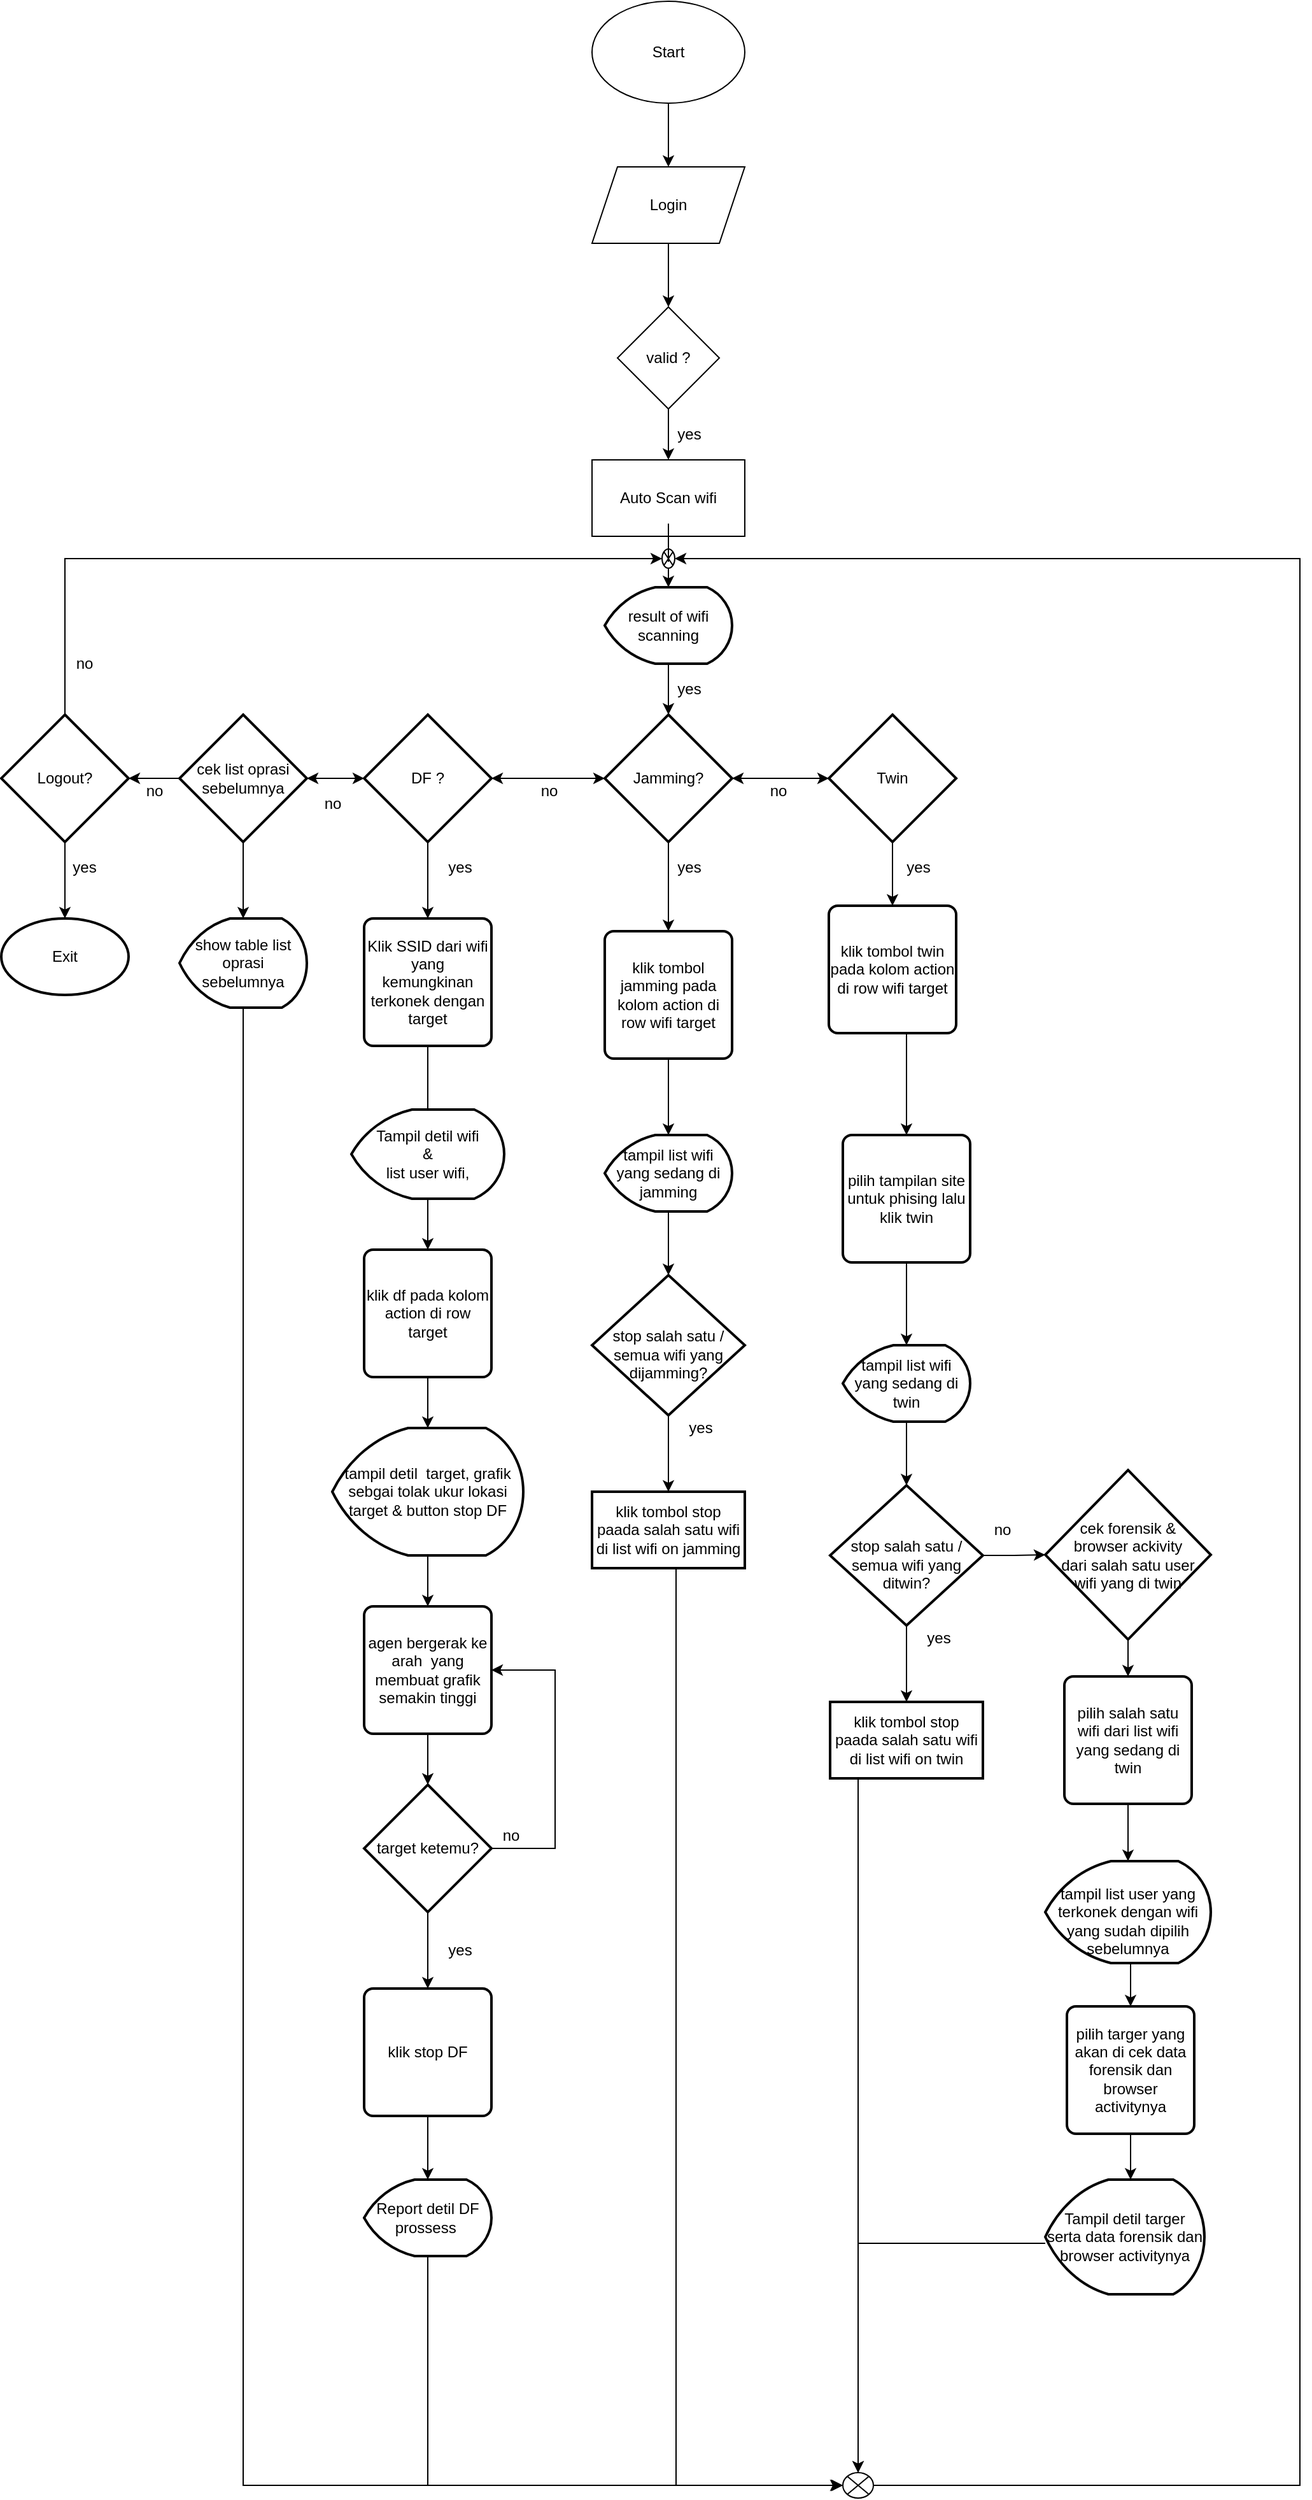 <mxfile version="15.7.0" type="github">
  <diagram id="C5RBs43oDa-KdzZeNtuy" name="Page-1">
    <mxGraphModel dx="4500" dy="1860" grid="1" gridSize="10" guides="1" tooltips="1" connect="1" arrows="1" fold="1" page="1" pageScale="1" pageWidth="827" pageHeight="1169" math="0" shadow="0">
      <root>
        <mxCell id="WIyWlLk6GJQsqaUBKTNV-0" />
        <mxCell id="WIyWlLk6GJQsqaUBKTNV-1" parent="WIyWlLk6GJQsqaUBKTNV-0" />
        <mxCell id="4o3yA48tjIdpUD1kdbq8-2" style="edgeStyle=orthogonalEdgeStyle;rounded=0;orthogonalLoop=1;jettySize=auto;html=1;entryX=0.5;entryY=0;entryDx=0;entryDy=0;" edge="1" parent="WIyWlLk6GJQsqaUBKTNV-1" source="4o3yA48tjIdpUD1kdbq8-0" target="4o3yA48tjIdpUD1kdbq8-1">
          <mxGeometry relative="1" as="geometry" />
        </mxCell>
        <mxCell id="4o3yA48tjIdpUD1kdbq8-0" value="Start" style="ellipse;whiteSpace=wrap;html=1;" vertex="1" parent="WIyWlLk6GJQsqaUBKTNV-1">
          <mxGeometry x="354" y="80" width="120" height="80" as="geometry" />
        </mxCell>
        <mxCell id="4o3yA48tjIdpUD1kdbq8-4" style="edgeStyle=orthogonalEdgeStyle;rounded=0;orthogonalLoop=1;jettySize=auto;html=1;entryX=0.5;entryY=0;entryDx=0;entryDy=0;" edge="1" parent="WIyWlLk6GJQsqaUBKTNV-1" source="4o3yA48tjIdpUD1kdbq8-1" target="4o3yA48tjIdpUD1kdbq8-3">
          <mxGeometry relative="1" as="geometry" />
        </mxCell>
        <mxCell id="4o3yA48tjIdpUD1kdbq8-1" value="Login" style="shape=parallelogram;perimeter=parallelogramPerimeter;whiteSpace=wrap;html=1;fixedSize=1;" vertex="1" parent="WIyWlLk6GJQsqaUBKTNV-1">
          <mxGeometry x="354" y="210" width="120" height="60" as="geometry" />
        </mxCell>
        <mxCell id="4o3yA48tjIdpUD1kdbq8-6" style="edgeStyle=orthogonalEdgeStyle;rounded=0;orthogonalLoop=1;jettySize=auto;html=1;entryX=0.5;entryY=0;entryDx=0;entryDy=0;" edge="1" parent="WIyWlLk6GJQsqaUBKTNV-1" source="4o3yA48tjIdpUD1kdbq8-3" target="4o3yA48tjIdpUD1kdbq8-5">
          <mxGeometry relative="1" as="geometry" />
        </mxCell>
        <mxCell id="4o3yA48tjIdpUD1kdbq8-3" value="valid ?" style="rhombus;whiteSpace=wrap;html=1;" vertex="1" parent="WIyWlLk6GJQsqaUBKTNV-1">
          <mxGeometry x="374" y="320" width="80" height="80" as="geometry" />
        </mxCell>
        <mxCell id="4o3yA48tjIdpUD1kdbq8-8" style="edgeStyle=orthogonalEdgeStyle;rounded=0;orthogonalLoop=1;jettySize=auto;html=1;startArrow=none;" edge="1" parent="WIyWlLk6GJQsqaUBKTNV-1" source="4o3yA48tjIdpUD1kdbq8-55" target="4o3yA48tjIdpUD1kdbq8-7">
          <mxGeometry relative="1" as="geometry" />
        </mxCell>
        <mxCell id="4o3yA48tjIdpUD1kdbq8-5" value="Auto Scan wifi" style="rounded=0;whiteSpace=wrap;html=1;" vertex="1" parent="WIyWlLk6GJQsqaUBKTNV-1">
          <mxGeometry x="354" y="440" width="120" height="60" as="geometry" />
        </mxCell>
        <mxCell id="4o3yA48tjIdpUD1kdbq8-13" style="edgeStyle=orthogonalEdgeStyle;rounded=0;orthogonalLoop=1;jettySize=auto;html=1;entryX=0.5;entryY=0;entryDx=0;entryDy=0;entryPerimeter=0;" edge="1" parent="WIyWlLk6GJQsqaUBKTNV-1" source="4o3yA48tjIdpUD1kdbq8-7" target="4o3yA48tjIdpUD1kdbq8-10">
          <mxGeometry relative="1" as="geometry" />
        </mxCell>
        <mxCell id="4o3yA48tjIdpUD1kdbq8-7" value="result of wifi scanning" style="strokeWidth=2;html=1;shape=mxgraph.flowchart.display;whiteSpace=wrap;" vertex="1" parent="WIyWlLk6GJQsqaUBKTNV-1">
          <mxGeometry x="364" y="540" width="100" height="60" as="geometry" />
        </mxCell>
        <mxCell id="4o3yA48tjIdpUD1kdbq8-9" value="yes" style="text;html=1;align=center;verticalAlign=middle;resizable=0;points=[];autosize=1;strokeColor=none;fillColor=none;" vertex="1" parent="WIyWlLk6GJQsqaUBKTNV-1">
          <mxGeometry x="415" y="410" width="30" height="20" as="geometry" />
        </mxCell>
        <mxCell id="4o3yA48tjIdpUD1kdbq8-15" style="edgeStyle=orthogonalEdgeStyle;rounded=0;orthogonalLoop=1;jettySize=auto;html=1;exitX=1;exitY=0.5;exitDx=0;exitDy=0;exitPerimeter=0;" edge="1" parent="WIyWlLk6GJQsqaUBKTNV-1" source="4o3yA48tjIdpUD1kdbq8-10" target="4o3yA48tjIdpUD1kdbq8-11">
          <mxGeometry relative="1" as="geometry" />
        </mxCell>
        <mxCell id="4o3yA48tjIdpUD1kdbq8-17" style="edgeStyle=orthogonalEdgeStyle;rounded=0;orthogonalLoop=1;jettySize=auto;html=1;exitX=0;exitY=0.5;exitDx=0;exitDy=0;exitPerimeter=0;entryX=1;entryY=0.5;entryDx=0;entryDy=0;entryPerimeter=0;" edge="1" parent="WIyWlLk6GJQsqaUBKTNV-1" source="4o3yA48tjIdpUD1kdbq8-10" target="4o3yA48tjIdpUD1kdbq8-12">
          <mxGeometry relative="1" as="geometry" />
        </mxCell>
        <mxCell id="4o3yA48tjIdpUD1kdbq8-20" style="edgeStyle=elbowEdgeStyle;rounded=0;orthogonalLoop=1;jettySize=auto;html=1;entryX=0.5;entryY=0;entryDx=0;entryDy=0;exitX=0.5;exitY=1;exitDx=0;exitDy=0;exitPerimeter=0;elbow=vertical;" edge="1" parent="WIyWlLk6GJQsqaUBKTNV-1" source="4o3yA48tjIdpUD1kdbq8-10" target="4o3yA48tjIdpUD1kdbq8-19">
          <mxGeometry relative="1" as="geometry" />
        </mxCell>
        <mxCell id="4o3yA48tjIdpUD1kdbq8-10" value="Jamming?" style="strokeWidth=2;html=1;shape=mxgraph.flowchart.decision;whiteSpace=wrap;" vertex="1" parent="WIyWlLk6GJQsqaUBKTNV-1">
          <mxGeometry x="364" y="640" width="100" height="100" as="geometry" />
        </mxCell>
        <mxCell id="4o3yA48tjIdpUD1kdbq8-24" style="edgeStyle=orthogonalEdgeStyle;rounded=0;orthogonalLoop=1;jettySize=auto;html=1;entryX=1;entryY=0.5;entryDx=0;entryDy=0;entryPerimeter=0;" edge="1" parent="WIyWlLk6GJQsqaUBKTNV-1" source="4o3yA48tjIdpUD1kdbq8-11" target="4o3yA48tjIdpUD1kdbq8-10">
          <mxGeometry relative="1" as="geometry" />
        </mxCell>
        <mxCell id="4o3yA48tjIdpUD1kdbq8-62" style="edgeStyle=elbowEdgeStyle;rounded=0;orthogonalLoop=1;jettySize=auto;html=1;entryX=0.5;entryY=0;entryDx=0;entryDy=0;" edge="1" parent="WIyWlLk6GJQsqaUBKTNV-1" source="4o3yA48tjIdpUD1kdbq8-11" target="4o3yA48tjIdpUD1kdbq8-61">
          <mxGeometry relative="1" as="geometry" />
        </mxCell>
        <mxCell id="4o3yA48tjIdpUD1kdbq8-11" value="Twin" style="strokeWidth=2;html=1;shape=mxgraph.flowchart.decision;whiteSpace=wrap;" vertex="1" parent="WIyWlLk6GJQsqaUBKTNV-1">
          <mxGeometry x="540" y="640" width="100" height="100" as="geometry" />
        </mxCell>
        <mxCell id="4o3yA48tjIdpUD1kdbq8-26" style="edgeStyle=orthogonalEdgeStyle;rounded=0;orthogonalLoop=1;jettySize=auto;html=1;entryX=0;entryY=0.5;entryDx=0;entryDy=0;entryPerimeter=0;" edge="1" parent="WIyWlLk6GJQsqaUBKTNV-1" source="4o3yA48tjIdpUD1kdbq8-12" target="4o3yA48tjIdpUD1kdbq8-10">
          <mxGeometry relative="1" as="geometry" />
        </mxCell>
        <mxCell id="4o3yA48tjIdpUD1kdbq8-77" style="edgeStyle=elbowEdgeStyle;rounded=0;orthogonalLoop=1;jettySize=auto;html=1;entryX=0.5;entryY=0;entryDx=0;entryDy=0;" edge="1" parent="WIyWlLk6GJQsqaUBKTNV-1" source="4o3yA48tjIdpUD1kdbq8-12" target="4o3yA48tjIdpUD1kdbq8-27">
          <mxGeometry relative="1" as="geometry" />
        </mxCell>
        <mxCell id="4o3yA48tjIdpUD1kdbq8-112" style="edgeStyle=elbowEdgeStyle;rounded=0;orthogonalLoop=1;jettySize=auto;elbow=vertical;html=1;" edge="1" parent="WIyWlLk6GJQsqaUBKTNV-1" source="4o3yA48tjIdpUD1kdbq8-12" target="4o3yA48tjIdpUD1kdbq8-111">
          <mxGeometry relative="1" as="geometry" />
        </mxCell>
        <mxCell id="4o3yA48tjIdpUD1kdbq8-12" value="DF ?" style="strokeWidth=2;html=1;shape=mxgraph.flowchart.decision;whiteSpace=wrap;" vertex="1" parent="WIyWlLk6GJQsqaUBKTNV-1">
          <mxGeometry x="175" y="640" width="100" height="100" as="geometry" />
        </mxCell>
        <mxCell id="4o3yA48tjIdpUD1kdbq8-14" value="yes" style="text;html=1;align=center;verticalAlign=middle;resizable=0;points=[];autosize=1;strokeColor=none;fillColor=none;" vertex="1" parent="WIyWlLk6GJQsqaUBKTNV-1">
          <mxGeometry x="415" y="610" width="30" height="20" as="geometry" />
        </mxCell>
        <mxCell id="4o3yA48tjIdpUD1kdbq8-16" value="no" style="text;html=1;align=center;verticalAlign=middle;resizable=0;points=[];autosize=1;strokeColor=none;fillColor=none;" vertex="1" parent="WIyWlLk6GJQsqaUBKTNV-1">
          <mxGeometry x="485" y="690" width="30" height="20" as="geometry" />
        </mxCell>
        <mxCell id="4o3yA48tjIdpUD1kdbq8-18" value="no" style="text;html=1;align=center;verticalAlign=middle;resizable=0;points=[];autosize=1;strokeColor=none;fillColor=none;" vertex="1" parent="WIyWlLk6GJQsqaUBKTNV-1">
          <mxGeometry x="305" y="690" width="30" height="20" as="geometry" />
        </mxCell>
        <mxCell id="4o3yA48tjIdpUD1kdbq8-46" style="edgeStyle=elbowEdgeStyle;rounded=0;orthogonalLoop=1;jettySize=auto;elbow=vertical;html=1;entryX=0.5;entryY=0;entryDx=0;entryDy=0;entryPerimeter=0;" edge="1" parent="WIyWlLk6GJQsqaUBKTNV-1" source="4o3yA48tjIdpUD1kdbq8-19" target="4o3yA48tjIdpUD1kdbq8-47">
          <mxGeometry relative="1" as="geometry">
            <mxPoint x="414" y="960" as="targetPoint" />
          </mxGeometry>
        </mxCell>
        <mxCell id="4o3yA48tjIdpUD1kdbq8-19" value="klik tombol jamming pada kolom action di row wifi target" style="rounded=1;whiteSpace=wrap;html=1;absoluteArcSize=1;arcSize=14;strokeWidth=2;" vertex="1" parent="WIyWlLk6GJQsqaUBKTNV-1">
          <mxGeometry x="364" y="810" width="100" height="100" as="geometry" />
        </mxCell>
        <mxCell id="4o3yA48tjIdpUD1kdbq8-21" value="yes" style="text;html=1;align=center;verticalAlign=middle;resizable=0;points=[];autosize=1;strokeColor=none;fillColor=none;" vertex="1" parent="WIyWlLk6GJQsqaUBKTNV-1">
          <mxGeometry x="415" y="750" width="30" height="20" as="geometry" />
        </mxCell>
        <mxCell id="4o3yA48tjIdpUD1kdbq8-31" style="edgeStyle=orthogonalEdgeStyle;rounded=0;orthogonalLoop=1;jettySize=auto;html=1;entryX=0.5;entryY=0.143;entryDx=0;entryDy=0;entryPerimeter=0;" edge="1" parent="WIyWlLk6GJQsqaUBKTNV-1" source="4o3yA48tjIdpUD1kdbq8-27" target="4o3yA48tjIdpUD1kdbq8-30">
          <mxGeometry relative="1" as="geometry" />
        </mxCell>
        <mxCell id="4o3yA48tjIdpUD1kdbq8-27" value="Klik SSID dari wifi&lt;br&gt;yang kemungkinan terkonek dengan target" style="rounded=1;whiteSpace=wrap;html=1;absoluteArcSize=1;arcSize=14;strokeWidth=2;" vertex="1" parent="WIyWlLk6GJQsqaUBKTNV-1">
          <mxGeometry x="175" y="800" width="100" height="100" as="geometry" />
        </mxCell>
        <mxCell id="4o3yA48tjIdpUD1kdbq8-29" value="yes" style="text;html=1;align=center;verticalAlign=middle;resizable=0;points=[];autosize=1;strokeColor=none;fillColor=none;" vertex="1" parent="WIyWlLk6GJQsqaUBKTNV-1">
          <mxGeometry x="235" y="750" width="30" height="20" as="geometry" />
        </mxCell>
        <mxCell id="4o3yA48tjIdpUD1kdbq8-33" style="edgeStyle=orthogonalEdgeStyle;rounded=0;orthogonalLoop=1;jettySize=auto;html=1;entryX=0.5;entryY=0;entryDx=0;entryDy=0;" edge="1" parent="WIyWlLk6GJQsqaUBKTNV-1" source="4o3yA48tjIdpUD1kdbq8-30" target="4o3yA48tjIdpUD1kdbq8-32">
          <mxGeometry relative="1" as="geometry" />
        </mxCell>
        <mxCell id="4o3yA48tjIdpUD1kdbq8-30" value="Tampil detil wifi&lt;br&gt;&amp;amp;&lt;br&gt;list user wifi," style="strokeWidth=2;html=1;shape=mxgraph.flowchart.display;whiteSpace=wrap;" vertex="1" parent="WIyWlLk6GJQsqaUBKTNV-1">
          <mxGeometry x="165" y="950" width="120" height="70" as="geometry" />
        </mxCell>
        <mxCell id="4o3yA48tjIdpUD1kdbq8-35" style="edgeStyle=orthogonalEdgeStyle;rounded=0;orthogonalLoop=1;jettySize=auto;html=1;entryX=0.5;entryY=0;entryDx=0;entryDy=0;entryPerimeter=0;" edge="1" parent="WIyWlLk6GJQsqaUBKTNV-1" source="4o3yA48tjIdpUD1kdbq8-32" target="4o3yA48tjIdpUD1kdbq8-34">
          <mxGeometry relative="1" as="geometry" />
        </mxCell>
        <mxCell id="4o3yA48tjIdpUD1kdbq8-32" value="klik df pada kolom action di row target" style="rounded=1;whiteSpace=wrap;html=1;absoluteArcSize=1;arcSize=14;strokeWidth=2;" vertex="1" parent="WIyWlLk6GJQsqaUBKTNV-1">
          <mxGeometry x="175" y="1060" width="100" height="100" as="geometry" />
        </mxCell>
        <mxCell id="4o3yA48tjIdpUD1kdbq8-37" style="edgeStyle=orthogonalEdgeStyle;rounded=0;orthogonalLoop=1;jettySize=auto;html=1;entryX=0.5;entryY=0;entryDx=0;entryDy=0;" edge="1" parent="WIyWlLk6GJQsqaUBKTNV-1" source="4o3yA48tjIdpUD1kdbq8-34" target="4o3yA48tjIdpUD1kdbq8-36">
          <mxGeometry relative="1" as="geometry" />
        </mxCell>
        <mxCell id="4o3yA48tjIdpUD1kdbq8-34" value="tampil detil&amp;nbsp; target, grafik sebgai tolak ukur lokasi target &amp;amp; button stop DF" style="strokeWidth=2;html=1;shape=mxgraph.flowchart.display;whiteSpace=wrap;" vertex="1" parent="WIyWlLk6GJQsqaUBKTNV-1">
          <mxGeometry x="150" y="1200" width="150" height="100" as="geometry" />
        </mxCell>
        <mxCell id="4o3yA48tjIdpUD1kdbq8-40" value="" style="edgeStyle=orthogonalEdgeStyle;rounded=0;orthogonalLoop=1;jettySize=auto;html=1;" edge="1" parent="WIyWlLk6GJQsqaUBKTNV-1" source="4o3yA48tjIdpUD1kdbq8-36" target="4o3yA48tjIdpUD1kdbq8-38">
          <mxGeometry relative="1" as="geometry" />
        </mxCell>
        <mxCell id="4o3yA48tjIdpUD1kdbq8-36" value="agen bergerak ke arah&amp;nbsp; yang membuat grafik semakin tinggi" style="rounded=1;whiteSpace=wrap;html=1;absoluteArcSize=1;arcSize=14;strokeWidth=2;" vertex="1" parent="WIyWlLk6GJQsqaUBKTNV-1">
          <mxGeometry x="175" y="1340" width="100" height="100" as="geometry" />
        </mxCell>
        <mxCell id="4o3yA48tjIdpUD1kdbq8-41" style="edgeStyle=elbowEdgeStyle;rounded=0;orthogonalLoop=1;jettySize=auto;html=1;entryX=1;entryY=0.5;entryDx=0;entryDy=0;" edge="1" parent="WIyWlLk6GJQsqaUBKTNV-1" source="4o3yA48tjIdpUD1kdbq8-38" target="4o3yA48tjIdpUD1kdbq8-36">
          <mxGeometry relative="1" as="geometry">
            <Array as="points">
              <mxPoint x="325" y="1460" />
            </Array>
          </mxGeometry>
        </mxCell>
        <mxCell id="4o3yA48tjIdpUD1kdbq8-80" style="edgeStyle=elbowEdgeStyle;rounded=0;orthogonalLoop=1;jettySize=auto;html=1;entryX=0.5;entryY=0;entryDx=0;entryDy=0;" edge="1" parent="WIyWlLk6GJQsqaUBKTNV-1" source="4o3yA48tjIdpUD1kdbq8-38" target="4o3yA48tjIdpUD1kdbq8-78">
          <mxGeometry relative="1" as="geometry" />
        </mxCell>
        <mxCell id="4o3yA48tjIdpUD1kdbq8-38" value="target ketemu?" style="strokeWidth=2;html=1;shape=mxgraph.flowchart.decision;whiteSpace=wrap;" vertex="1" parent="WIyWlLk6GJQsqaUBKTNV-1">
          <mxGeometry x="175" y="1480" width="100" height="100" as="geometry" />
        </mxCell>
        <mxCell id="4o3yA48tjIdpUD1kdbq8-42" value="no" style="text;html=1;align=center;verticalAlign=middle;resizable=0;points=[];autosize=1;strokeColor=none;fillColor=none;" vertex="1" parent="WIyWlLk6GJQsqaUBKTNV-1">
          <mxGeometry x="275" y="1510" width="30" height="20" as="geometry" />
        </mxCell>
        <mxCell id="4o3yA48tjIdpUD1kdbq8-44" value="yes" style="text;html=1;align=center;verticalAlign=middle;resizable=0;points=[];autosize=1;strokeColor=none;fillColor=none;" vertex="1" parent="WIyWlLk6GJQsqaUBKTNV-1">
          <mxGeometry x="235" y="1600" width="30" height="20" as="geometry" />
        </mxCell>
        <mxCell id="4o3yA48tjIdpUD1kdbq8-50" style="edgeStyle=elbowEdgeStyle;rounded=0;orthogonalLoop=1;jettySize=auto;elbow=vertical;html=1;" edge="1" parent="WIyWlLk6GJQsqaUBKTNV-1" source="4o3yA48tjIdpUD1kdbq8-47" target="4o3yA48tjIdpUD1kdbq8-49">
          <mxGeometry relative="1" as="geometry" />
        </mxCell>
        <mxCell id="4o3yA48tjIdpUD1kdbq8-47" value="tampil list wifi yang sedang di jamming" style="strokeWidth=2;html=1;shape=mxgraph.flowchart.display;whiteSpace=wrap;" vertex="1" parent="WIyWlLk6GJQsqaUBKTNV-1">
          <mxGeometry x="364" y="970" width="100" height="60" as="geometry" />
        </mxCell>
        <mxCell id="4o3yA48tjIdpUD1kdbq8-52" value="" style="edgeStyle=elbowEdgeStyle;rounded=0;orthogonalLoop=1;jettySize=auto;elbow=vertical;html=1;" edge="1" parent="WIyWlLk6GJQsqaUBKTNV-1" source="4o3yA48tjIdpUD1kdbq8-49" target="4o3yA48tjIdpUD1kdbq8-51">
          <mxGeometry relative="1" as="geometry" />
        </mxCell>
        <mxCell id="4o3yA48tjIdpUD1kdbq8-49" value="&lt;br&gt;stop salah satu / semua wifi yang dijamming?" style="strokeWidth=2;html=1;shape=mxgraph.flowchart.decision;whiteSpace=wrap;" vertex="1" parent="WIyWlLk6GJQsqaUBKTNV-1">
          <mxGeometry x="354" y="1080" width="120" height="110" as="geometry" />
        </mxCell>
        <mxCell id="4o3yA48tjIdpUD1kdbq8-74" style="edgeStyle=elbowEdgeStyle;rounded=0;orthogonalLoop=1;jettySize=auto;html=1;entryX=0;entryY=0.5;entryDx=0;entryDy=0;entryPerimeter=0;" edge="1" parent="WIyWlLk6GJQsqaUBKTNV-1" source="4o3yA48tjIdpUD1kdbq8-51" target="4o3yA48tjIdpUD1kdbq8-73">
          <mxGeometry relative="1" as="geometry">
            <Array as="points">
              <mxPoint x="420" y="1460" />
            </Array>
          </mxGeometry>
        </mxCell>
        <mxCell id="4o3yA48tjIdpUD1kdbq8-51" value="klik tombol stop paada salah satu wifi di list wifi on jamming" style="whiteSpace=wrap;html=1;strokeWidth=2;" vertex="1" parent="WIyWlLk6GJQsqaUBKTNV-1">
          <mxGeometry x="354" y="1250" width="120" height="60" as="geometry" />
        </mxCell>
        <mxCell id="4o3yA48tjIdpUD1kdbq8-53" value="yes" style="text;html=1;align=center;verticalAlign=middle;resizable=0;points=[];autosize=1;strokeColor=none;fillColor=none;" vertex="1" parent="WIyWlLk6GJQsqaUBKTNV-1">
          <mxGeometry x="424" y="1190" width="30" height="20" as="geometry" />
        </mxCell>
        <mxCell id="4o3yA48tjIdpUD1kdbq8-55" value="" style="verticalLabelPosition=bottom;verticalAlign=top;html=1;shape=mxgraph.flowchart.or;" vertex="1" parent="WIyWlLk6GJQsqaUBKTNV-1">
          <mxGeometry x="409" y="510" width="10" height="15" as="geometry" />
        </mxCell>
        <mxCell id="4o3yA48tjIdpUD1kdbq8-60" value="" style="edgeStyle=orthogonalEdgeStyle;rounded=0;orthogonalLoop=1;jettySize=auto;html=1;endArrow=none;" edge="1" parent="WIyWlLk6GJQsqaUBKTNV-1" source="4o3yA48tjIdpUD1kdbq8-5" target="4o3yA48tjIdpUD1kdbq8-55">
          <mxGeometry relative="1" as="geometry">
            <mxPoint x="414" y="500" as="sourcePoint" />
            <mxPoint x="414" y="540" as="targetPoint" />
          </mxGeometry>
        </mxCell>
        <mxCell id="4o3yA48tjIdpUD1kdbq8-64" style="edgeStyle=elbowEdgeStyle;rounded=0;orthogonalLoop=1;jettySize=auto;html=1;entryX=0.5;entryY=0;entryDx=0;entryDy=0;" edge="1" parent="WIyWlLk6GJQsqaUBKTNV-1" source="4o3yA48tjIdpUD1kdbq8-61" target="4o3yA48tjIdpUD1kdbq8-63">
          <mxGeometry relative="1" as="geometry" />
        </mxCell>
        <mxCell id="4o3yA48tjIdpUD1kdbq8-61" value="&lt;span&gt;klik tombol twin pada kolom action di row wifi target&lt;/span&gt;" style="rounded=1;whiteSpace=wrap;html=1;absoluteArcSize=1;arcSize=14;strokeWidth=2;" vertex="1" parent="WIyWlLk6GJQsqaUBKTNV-1">
          <mxGeometry x="540" y="790" width="100" height="100" as="geometry" />
        </mxCell>
        <mxCell id="4o3yA48tjIdpUD1kdbq8-72" style="edgeStyle=elbowEdgeStyle;rounded=0;orthogonalLoop=1;jettySize=auto;html=1;entryX=0.5;entryY=0;entryDx=0;entryDy=0;entryPerimeter=0;" edge="1" parent="WIyWlLk6GJQsqaUBKTNV-1" source="4o3yA48tjIdpUD1kdbq8-63" target="4o3yA48tjIdpUD1kdbq8-67">
          <mxGeometry relative="1" as="geometry" />
        </mxCell>
        <mxCell id="4o3yA48tjIdpUD1kdbq8-63" value="pilih tampilan site untuk phising lalu klik twin" style="rounded=1;whiteSpace=wrap;html=1;absoluteArcSize=1;arcSize=14;strokeWidth=2;" vertex="1" parent="WIyWlLk6GJQsqaUBKTNV-1">
          <mxGeometry x="551" y="970" width="100" height="100" as="geometry" />
        </mxCell>
        <mxCell id="4o3yA48tjIdpUD1kdbq8-65" value="yes" style="text;html=1;align=center;verticalAlign=middle;resizable=0;points=[];autosize=1;strokeColor=none;fillColor=none;" vertex="1" parent="WIyWlLk6GJQsqaUBKTNV-1">
          <mxGeometry x="595" y="750" width="30" height="20" as="geometry" />
        </mxCell>
        <mxCell id="4o3yA48tjIdpUD1kdbq8-66" style="edgeStyle=elbowEdgeStyle;rounded=0;orthogonalLoop=1;jettySize=auto;elbow=vertical;html=1;" edge="1" parent="WIyWlLk6GJQsqaUBKTNV-1" source="4o3yA48tjIdpUD1kdbq8-67" target="4o3yA48tjIdpUD1kdbq8-69">
          <mxGeometry relative="1" as="geometry" />
        </mxCell>
        <mxCell id="4o3yA48tjIdpUD1kdbq8-67" value="tampil list wifi yang sedang di twin" style="strokeWidth=2;html=1;shape=mxgraph.flowchart.display;whiteSpace=wrap;" vertex="1" parent="WIyWlLk6GJQsqaUBKTNV-1">
          <mxGeometry x="551" y="1135" width="100" height="60" as="geometry" />
        </mxCell>
        <mxCell id="4o3yA48tjIdpUD1kdbq8-68" value="" style="edgeStyle=elbowEdgeStyle;rounded=0;orthogonalLoop=1;jettySize=auto;elbow=vertical;html=1;" edge="1" parent="WIyWlLk6GJQsqaUBKTNV-1" source="4o3yA48tjIdpUD1kdbq8-69" target="4o3yA48tjIdpUD1kdbq8-70">
          <mxGeometry relative="1" as="geometry" />
        </mxCell>
        <mxCell id="4o3yA48tjIdpUD1kdbq8-96" style="edgeStyle=elbowEdgeStyle;rounded=0;orthogonalLoop=1;jettySize=auto;html=1;entryX=0;entryY=0.5;entryDx=0;entryDy=0;entryPerimeter=0;" edge="1" parent="WIyWlLk6GJQsqaUBKTNV-1" source="4o3yA48tjIdpUD1kdbq8-69" target="4o3yA48tjIdpUD1kdbq8-95">
          <mxGeometry relative="1" as="geometry" />
        </mxCell>
        <mxCell id="4o3yA48tjIdpUD1kdbq8-69" value="&lt;br&gt;stop salah satu / semua wifi yang ditwin?" style="strokeWidth=2;html=1;shape=mxgraph.flowchart.decision;whiteSpace=wrap;" vertex="1" parent="WIyWlLk6GJQsqaUBKTNV-1">
          <mxGeometry x="541" y="1245" width="120" height="110" as="geometry" />
        </mxCell>
        <mxCell id="4o3yA48tjIdpUD1kdbq8-75" style="edgeStyle=elbowEdgeStyle;rounded=0;orthogonalLoop=1;jettySize=auto;html=1;entryX=0.5;entryY=0;entryDx=0;entryDy=0;entryPerimeter=0;" edge="1" parent="WIyWlLk6GJQsqaUBKTNV-1" source="4o3yA48tjIdpUD1kdbq8-70" target="4o3yA48tjIdpUD1kdbq8-73">
          <mxGeometry relative="1" as="geometry" />
        </mxCell>
        <mxCell id="4o3yA48tjIdpUD1kdbq8-70" value="klik tombol stop paada salah satu wifi di list wifi on twin" style="whiteSpace=wrap;html=1;strokeWidth=2;" vertex="1" parent="WIyWlLk6GJQsqaUBKTNV-1">
          <mxGeometry x="541" y="1415" width="120" height="60" as="geometry" />
        </mxCell>
        <mxCell id="4o3yA48tjIdpUD1kdbq8-71" value="yes" style="text;html=1;align=center;verticalAlign=middle;resizable=0;points=[];autosize=1;strokeColor=none;fillColor=none;" vertex="1" parent="WIyWlLk6GJQsqaUBKTNV-1">
          <mxGeometry x="611" y="1355" width="30" height="20" as="geometry" />
        </mxCell>
        <mxCell id="4o3yA48tjIdpUD1kdbq8-76" style="edgeStyle=elbowEdgeStyle;rounded=0;orthogonalLoop=1;jettySize=auto;html=1;entryX=1;entryY=0.5;entryDx=0;entryDy=0;entryPerimeter=0;" edge="1" parent="WIyWlLk6GJQsqaUBKTNV-1" source="4o3yA48tjIdpUD1kdbq8-73" target="4o3yA48tjIdpUD1kdbq8-55">
          <mxGeometry relative="1" as="geometry">
            <Array as="points">
              <mxPoint x="910" y="1230" />
              <mxPoint x="760" y="870" />
            </Array>
          </mxGeometry>
        </mxCell>
        <mxCell id="4o3yA48tjIdpUD1kdbq8-73" value="" style="verticalLabelPosition=bottom;verticalAlign=top;html=1;shape=mxgraph.flowchart.or;" vertex="1" parent="WIyWlLk6GJQsqaUBKTNV-1">
          <mxGeometry x="551" y="2020" width="24" height="20" as="geometry" />
        </mxCell>
        <mxCell id="4o3yA48tjIdpUD1kdbq8-82" style="edgeStyle=elbowEdgeStyle;rounded=0;orthogonalLoop=1;jettySize=auto;html=1;entryX=0.5;entryY=0;entryDx=0;entryDy=0;entryPerimeter=0;" edge="1" parent="WIyWlLk6GJQsqaUBKTNV-1" source="4o3yA48tjIdpUD1kdbq8-78" target="4o3yA48tjIdpUD1kdbq8-81">
          <mxGeometry relative="1" as="geometry" />
        </mxCell>
        <mxCell id="4o3yA48tjIdpUD1kdbq8-78" value="klik stop DF" style="rounded=1;whiteSpace=wrap;html=1;absoluteArcSize=1;arcSize=14;strokeWidth=2;" vertex="1" parent="WIyWlLk6GJQsqaUBKTNV-1">
          <mxGeometry x="175" y="1640" width="100" height="100" as="geometry" />
        </mxCell>
        <mxCell id="4o3yA48tjIdpUD1kdbq8-83" style="edgeStyle=elbowEdgeStyle;rounded=0;orthogonalLoop=1;jettySize=auto;html=1;elbow=vertical;" edge="1" parent="WIyWlLk6GJQsqaUBKTNV-1" source="4o3yA48tjIdpUD1kdbq8-81">
          <mxGeometry relative="1" as="geometry">
            <mxPoint x="550" y="2030" as="targetPoint" />
            <Array as="points">
              <mxPoint x="390" y="2030" />
            </Array>
          </mxGeometry>
        </mxCell>
        <mxCell id="4o3yA48tjIdpUD1kdbq8-81" value="Report detil DF prossess&amp;nbsp;" style="strokeWidth=2;html=1;shape=mxgraph.flowchart.display;whiteSpace=wrap;" vertex="1" parent="WIyWlLk6GJQsqaUBKTNV-1">
          <mxGeometry x="175" y="1790" width="100" height="60" as="geometry" />
        </mxCell>
        <mxCell id="4o3yA48tjIdpUD1kdbq8-90" style="edgeStyle=elbowEdgeStyle;rounded=0;orthogonalLoop=1;jettySize=auto;html=1;entryX=0.5;entryY=0;entryDx=0;entryDy=0;entryPerimeter=0;" edge="1" parent="WIyWlLk6GJQsqaUBKTNV-1" source="4o3yA48tjIdpUD1kdbq8-87" target="4o3yA48tjIdpUD1kdbq8-89">
          <mxGeometry relative="1" as="geometry" />
        </mxCell>
        <mxCell id="4o3yA48tjIdpUD1kdbq8-92" style="edgeStyle=elbowEdgeStyle;rounded=0;orthogonalLoop=1;jettySize=auto;html=1;entryX=0;entryY=0.5;entryDx=0;entryDy=0;entryPerimeter=0;" edge="1" parent="WIyWlLk6GJQsqaUBKTNV-1" source="4o3yA48tjIdpUD1kdbq8-87" target="4o3yA48tjIdpUD1kdbq8-55">
          <mxGeometry relative="1" as="geometry">
            <Array as="points">
              <mxPoint x="-60" y="610" />
            </Array>
          </mxGeometry>
        </mxCell>
        <mxCell id="4o3yA48tjIdpUD1kdbq8-87" value="Logout?" style="strokeWidth=2;html=1;shape=mxgraph.flowchart.decision;whiteSpace=wrap;" vertex="1" parent="WIyWlLk6GJQsqaUBKTNV-1">
          <mxGeometry x="-110" y="640" width="100" height="100" as="geometry" />
        </mxCell>
        <mxCell id="4o3yA48tjIdpUD1kdbq8-89" value="Exit" style="strokeWidth=2;html=1;shape=mxgraph.flowchart.start_1;whiteSpace=wrap;" vertex="1" parent="WIyWlLk6GJQsqaUBKTNV-1">
          <mxGeometry x="-110" y="800" width="100" height="60" as="geometry" />
        </mxCell>
        <mxCell id="4o3yA48tjIdpUD1kdbq8-93" value="yes" style="text;html=1;align=center;verticalAlign=middle;resizable=0;points=[];autosize=1;strokeColor=none;fillColor=none;" vertex="1" parent="WIyWlLk6GJQsqaUBKTNV-1">
          <mxGeometry x="-60" y="750" width="30" height="20" as="geometry" />
        </mxCell>
        <mxCell id="4o3yA48tjIdpUD1kdbq8-94" value="no" style="text;html=1;align=center;verticalAlign=middle;resizable=0;points=[];autosize=1;strokeColor=none;fillColor=none;" vertex="1" parent="WIyWlLk6GJQsqaUBKTNV-1">
          <mxGeometry x="-60" y="590" width="30" height="20" as="geometry" />
        </mxCell>
        <mxCell id="4o3yA48tjIdpUD1kdbq8-99" style="edgeStyle=elbowEdgeStyle;rounded=0;orthogonalLoop=1;jettySize=auto;html=1;entryX=0.5;entryY=0;entryDx=0;entryDy=0;" edge="1" parent="WIyWlLk6GJQsqaUBKTNV-1" source="4o3yA48tjIdpUD1kdbq8-95" target="4o3yA48tjIdpUD1kdbq8-98">
          <mxGeometry relative="1" as="geometry" />
        </mxCell>
        <mxCell id="4o3yA48tjIdpUD1kdbq8-95" value="cek forensik &amp;amp; &lt;br&gt;browser ackivity &lt;br&gt;dari salah satu user &lt;br&gt;wifi yang di twin" style="strokeWidth=2;html=1;shape=mxgraph.flowchart.decision;whiteSpace=wrap;" vertex="1" parent="WIyWlLk6GJQsqaUBKTNV-1">
          <mxGeometry x="710" y="1233" width="130" height="133" as="geometry" />
        </mxCell>
        <mxCell id="4o3yA48tjIdpUD1kdbq8-97" value="no" style="text;html=1;align=center;verticalAlign=middle;resizable=0;points=[];autosize=1;strokeColor=none;fillColor=none;" vertex="1" parent="WIyWlLk6GJQsqaUBKTNV-1">
          <mxGeometry x="661" y="1270" width="30" height="20" as="geometry" />
        </mxCell>
        <mxCell id="4o3yA48tjIdpUD1kdbq8-101" style="edgeStyle=elbowEdgeStyle;rounded=0;orthogonalLoop=1;jettySize=auto;html=1;entryX=0.5;entryY=0;entryDx=0;entryDy=0;entryPerimeter=0;" edge="1" parent="WIyWlLk6GJQsqaUBKTNV-1" source="4o3yA48tjIdpUD1kdbq8-98" target="4o3yA48tjIdpUD1kdbq8-100">
          <mxGeometry relative="1" as="geometry" />
        </mxCell>
        <mxCell id="4o3yA48tjIdpUD1kdbq8-98" value="pilih salah satu wifi dari list wifi yang sedang di twin" style="rounded=1;whiteSpace=wrap;html=1;absoluteArcSize=1;arcSize=14;strokeWidth=2;" vertex="1" parent="WIyWlLk6GJQsqaUBKTNV-1">
          <mxGeometry x="725" y="1395" width="100" height="100" as="geometry" />
        </mxCell>
        <mxCell id="4o3yA48tjIdpUD1kdbq8-105" style="edgeStyle=elbowEdgeStyle;rounded=0;orthogonalLoop=1;jettySize=auto;html=1;entryX=0.5;entryY=0;entryDx=0;entryDy=0;" edge="1" parent="WIyWlLk6GJQsqaUBKTNV-1" source="4o3yA48tjIdpUD1kdbq8-100" target="4o3yA48tjIdpUD1kdbq8-104">
          <mxGeometry relative="1" as="geometry" />
        </mxCell>
        <mxCell id="4o3yA48tjIdpUD1kdbq8-100" value="&lt;br&gt;tampil list user yang terkonek dengan wifi yang sudah dipilih sebelumnya" style="strokeWidth=2;html=1;shape=mxgraph.flowchart.display;whiteSpace=wrap;" vertex="1" parent="WIyWlLk6GJQsqaUBKTNV-1">
          <mxGeometry x="710" y="1540" width="130" height="80" as="geometry" />
        </mxCell>
        <mxCell id="4o3yA48tjIdpUD1kdbq8-107" style="edgeStyle=elbowEdgeStyle;rounded=0;orthogonalLoop=1;jettySize=auto;html=1;" edge="1" parent="WIyWlLk6GJQsqaUBKTNV-1" source="4o3yA48tjIdpUD1kdbq8-104" target="4o3yA48tjIdpUD1kdbq8-106">
          <mxGeometry relative="1" as="geometry" />
        </mxCell>
        <mxCell id="4o3yA48tjIdpUD1kdbq8-104" value="pilih targer yang akan di cek data forensik dan browser activitynya" style="rounded=1;whiteSpace=wrap;html=1;absoluteArcSize=1;arcSize=14;strokeWidth=2;" vertex="1" parent="WIyWlLk6GJQsqaUBKTNV-1">
          <mxGeometry x="727" y="1654" width="100" height="100" as="geometry" />
        </mxCell>
        <mxCell id="4o3yA48tjIdpUD1kdbq8-109" style="edgeStyle=elbowEdgeStyle;rounded=0;orthogonalLoop=1;jettySize=auto;elbow=vertical;html=1;entryX=0.5;entryY=0;entryDx=0;entryDy=0;entryPerimeter=0;" edge="1" parent="WIyWlLk6GJQsqaUBKTNV-1" source="4o3yA48tjIdpUD1kdbq8-106" target="4o3yA48tjIdpUD1kdbq8-73">
          <mxGeometry relative="1" as="geometry">
            <Array as="points">
              <mxPoint x="670" y="1840" />
            </Array>
          </mxGeometry>
        </mxCell>
        <mxCell id="4o3yA48tjIdpUD1kdbq8-106" value="Tampil detil targer serta data forensik dan browser activitynya" style="strokeWidth=2;html=1;shape=mxgraph.flowchart.display;whiteSpace=wrap;" vertex="1" parent="WIyWlLk6GJQsqaUBKTNV-1">
          <mxGeometry x="710" y="1790" width="125" height="90" as="geometry" />
        </mxCell>
        <mxCell id="4o3yA48tjIdpUD1kdbq8-113" style="edgeStyle=elbowEdgeStyle;rounded=0;orthogonalLoop=1;jettySize=auto;elbow=vertical;html=1;" edge="1" parent="WIyWlLk6GJQsqaUBKTNV-1" source="4o3yA48tjIdpUD1kdbq8-111" target="4o3yA48tjIdpUD1kdbq8-12">
          <mxGeometry relative="1" as="geometry" />
        </mxCell>
        <mxCell id="4o3yA48tjIdpUD1kdbq8-115" style="edgeStyle=elbowEdgeStyle;rounded=0;orthogonalLoop=1;jettySize=auto;elbow=vertical;html=1;" edge="1" parent="WIyWlLk6GJQsqaUBKTNV-1" source="4o3yA48tjIdpUD1kdbq8-111" target="4o3yA48tjIdpUD1kdbq8-87">
          <mxGeometry relative="1" as="geometry" />
        </mxCell>
        <mxCell id="4o3yA48tjIdpUD1kdbq8-118" style="edgeStyle=elbowEdgeStyle;rounded=0;orthogonalLoop=1;jettySize=auto;elbow=vertical;html=1;" edge="1" parent="WIyWlLk6GJQsqaUBKTNV-1" source="4o3yA48tjIdpUD1kdbq8-111" target="4o3yA48tjIdpUD1kdbq8-117">
          <mxGeometry relative="1" as="geometry" />
        </mxCell>
        <mxCell id="4o3yA48tjIdpUD1kdbq8-111" value="cek list oprasi sebelumnya" style="strokeWidth=2;html=1;shape=mxgraph.flowchart.decision;whiteSpace=wrap;" vertex="1" parent="WIyWlLk6GJQsqaUBKTNV-1">
          <mxGeometry x="30" y="640" width="100" height="100" as="geometry" />
        </mxCell>
        <mxCell id="4o3yA48tjIdpUD1kdbq8-114" value="no" style="text;html=1;align=center;verticalAlign=middle;resizable=0;points=[];autosize=1;strokeColor=none;fillColor=none;" vertex="1" parent="WIyWlLk6GJQsqaUBKTNV-1">
          <mxGeometry x="135" y="700" width="30" height="20" as="geometry" />
        </mxCell>
        <mxCell id="4o3yA48tjIdpUD1kdbq8-116" value="no" style="text;html=1;align=center;verticalAlign=middle;resizable=0;points=[];autosize=1;strokeColor=none;fillColor=none;" vertex="1" parent="WIyWlLk6GJQsqaUBKTNV-1">
          <mxGeometry x="-5" y="690" width="30" height="20" as="geometry" />
        </mxCell>
        <mxCell id="4o3yA48tjIdpUD1kdbq8-119" style="edgeStyle=elbowEdgeStyle;rounded=0;orthogonalLoop=1;jettySize=auto;html=1;entryX=0;entryY=0.5;entryDx=0;entryDy=0;entryPerimeter=0;exitX=0.5;exitY=1;exitDx=0;exitDy=0;exitPerimeter=0;" edge="1" parent="WIyWlLk6GJQsqaUBKTNV-1" source="4o3yA48tjIdpUD1kdbq8-117" target="4o3yA48tjIdpUD1kdbq8-73">
          <mxGeometry relative="1" as="geometry">
            <Array as="points">
              <mxPoint x="80" y="940" />
              <mxPoint x="130" y="1990" />
            </Array>
          </mxGeometry>
        </mxCell>
        <mxCell id="4o3yA48tjIdpUD1kdbq8-117" value="show table list oprasi sebelumnya" style="strokeWidth=2;html=1;shape=mxgraph.flowchart.display;whiteSpace=wrap;" vertex="1" parent="WIyWlLk6GJQsqaUBKTNV-1">
          <mxGeometry x="30" y="800" width="100" height="70" as="geometry" />
        </mxCell>
      </root>
    </mxGraphModel>
  </diagram>
</mxfile>
